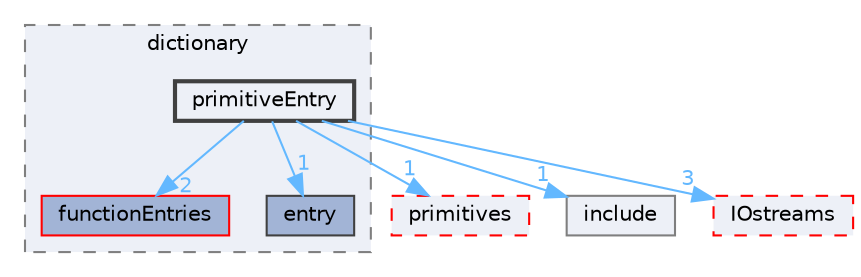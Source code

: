 digraph "src/OpenFOAM/db/dictionary/primitiveEntry"
{
 // LATEX_PDF_SIZE
  bgcolor="transparent";
  edge [fontname=Helvetica,fontsize=10,labelfontname=Helvetica,labelfontsize=10];
  node [fontname=Helvetica,fontsize=10,shape=box,height=0.2,width=0.4];
  compound=true
  subgraph clusterdir_43e4f3d5f4ba74ef6e29186317ac2bae {
    graph [ bgcolor="#edf0f7", pencolor="grey50", label="dictionary", fontname=Helvetica,fontsize=10 style="filled,dashed", URL="dir_43e4f3d5f4ba74ef6e29186317ac2bae.html",tooltip=""]
  dir_02d80f093374efbc333e223ddfd028a9 [label="functionEntries", fillcolor="#a2b4d6", color="red", style="filled", URL="dir_02d80f093374efbc333e223ddfd028a9.html",tooltip=""];
  dir_921060969b2ec46ffd0fdd6e3b1e6f93 [label="entry", fillcolor="#a2b4d6", color="grey25", style="filled", URL="dir_921060969b2ec46ffd0fdd6e3b1e6f93.html",tooltip=""];
  dir_d8be81f29ca3bc4b2de0ac4c3ba8675d [label="primitiveEntry", fillcolor="#edf0f7", color="grey25", style="filled,bold", URL="dir_d8be81f29ca3bc4b2de0ac4c3ba8675d.html",tooltip=""];
  }
  dir_3e50f45338116b169052b428016851aa [label="primitives", fillcolor="#edf0f7", color="red", style="filled,dashed", URL="dir_3e50f45338116b169052b428016851aa.html",tooltip=""];
  dir_e954e9f5966bc1c681a414ec8bd0ee15 [label="include", fillcolor="#edf0f7", color="grey50", style="filled", URL="dir_e954e9f5966bc1c681a414ec8bd0ee15.html",tooltip=""];
  dir_466e4f5b4cc1582939ab4ceba36098d8 [label="IOstreams", fillcolor="#edf0f7", color="red", style="filled,dashed", URL="dir_466e4f5b4cc1582939ab4ceba36098d8.html",tooltip=""];
  dir_d8be81f29ca3bc4b2de0ac4c3ba8675d->dir_02d80f093374efbc333e223ddfd028a9 [headlabel="2", labeldistance=1.5 headhref="dir_003062_001512.html" href="dir_003062_001512.html" color="steelblue1" fontcolor="steelblue1"];
  dir_d8be81f29ca3bc4b2de0ac4c3ba8675d->dir_3e50f45338116b169052b428016851aa [headlabel="1", labeldistance=1.5 headhref="dir_003062_003069.html" href="dir_003062_003069.html" color="steelblue1" fontcolor="steelblue1"];
  dir_d8be81f29ca3bc4b2de0ac4c3ba8675d->dir_466e4f5b4cc1582939ab4ceba36098d8 [headlabel="3", labeldistance=1.5 headhref="dir_003062_001967.html" href="dir_003062_001967.html" color="steelblue1" fontcolor="steelblue1"];
  dir_d8be81f29ca3bc4b2de0ac4c3ba8675d->dir_921060969b2ec46ffd0fdd6e3b1e6f93 [headlabel="1", labeldistance=1.5 headhref="dir_003062_001167.html" href="dir_003062_001167.html" color="steelblue1" fontcolor="steelblue1"];
  dir_d8be81f29ca3bc4b2de0ac4c3ba8675d->dir_e954e9f5966bc1c681a414ec8bd0ee15 [headlabel="1", labeldistance=1.5 headhref="dir_003062_001804.html" href="dir_003062_001804.html" color="steelblue1" fontcolor="steelblue1"];
}
